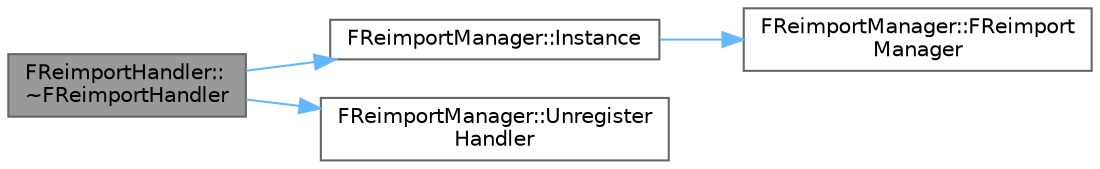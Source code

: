 digraph "FReimportHandler::~FReimportHandler"
{
 // INTERACTIVE_SVG=YES
 // LATEX_PDF_SIZE
  bgcolor="transparent";
  edge [fontname=Helvetica,fontsize=10,labelfontname=Helvetica,labelfontsize=10];
  node [fontname=Helvetica,fontsize=10,shape=box,height=0.2,width=0.4];
  rankdir="LR";
  Node1 [id="Node000001",label="FReimportHandler::\l~FReimportHandler",height=0.2,width=0.4,color="gray40", fillcolor="grey60", style="filled", fontcolor="black",tooltip="Destructor."];
  Node1 -> Node2 [id="edge1_Node000001_Node000002",color="steelblue1",style="solid",tooltip=" "];
  Node2 [id="Node000002",label="FReimportManager::Instance",height=0.2,width=0.4,color="grey40", fillcolor="white", style="filled",URL="$d3/dc8/classFReimportManager.html#ace5c734824fb6febd26104fb6c3e53ad",tooltip="Singleton function, provides access to the only instance of the class."];
  Node2 -> Node3 [id="edge2_Node000002_Node000003",color="steelblue1",style="solid",tooltip=" "];
  Node3 [id="Node000003",label="FReimportManager::FReimport\lManager",height=0.2,width=0.4,color="grey40", fillcolor="white", style="filled",URL="$d3/dc8/classFReimportManager.html#a9b91ab7368e31302fffcb286bca1a94b",tooltip="Constructor."];
  Node1 -> Node4 [id="edge3_Node000001_Node000004",color="steelblue1",style="solid",tooltip=" "];
  Node4 [id="Node000004",label="FReimportManager::Unregister\lHandler",height=0.2,width=0.4,color="grey40", fillcolor="white", style="filled",URL="$d3/dc8/classFReimportManager.html#ae0847be6a396b44602a58ab53a2dbcf8",tooltip="Unregister a reimport handler from the manager."];
}
